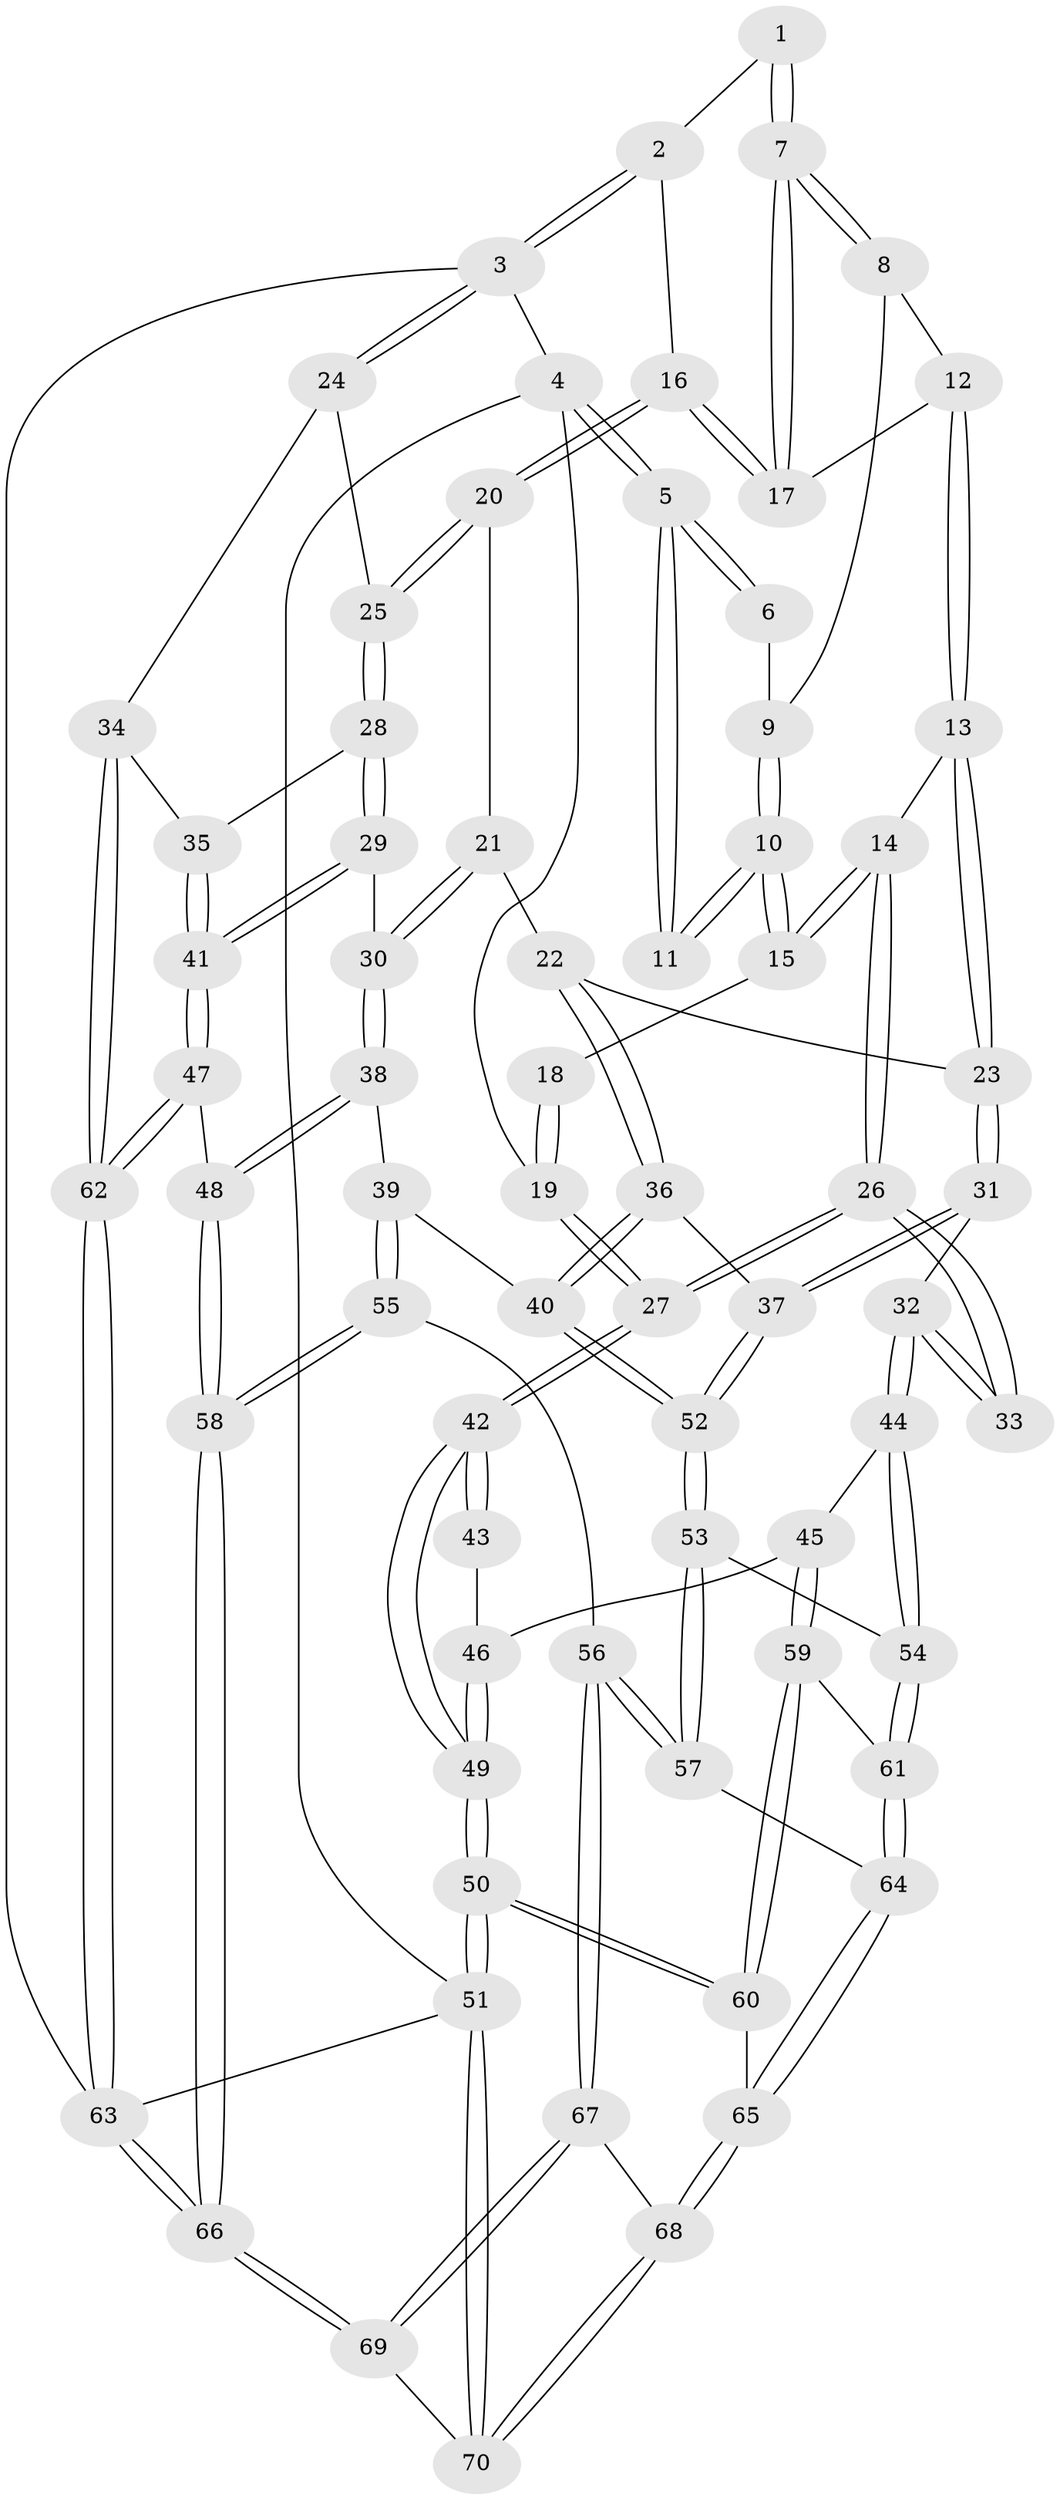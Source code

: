// Generated by graph-tools (version 1.1) at 2025/38/03/09/25 02:38:36]
// undirected, 70 vertices, 172 edges
graph export_dot {
graph [start="1"]
  node [color=gray90,style=filled];
  1 [pos="+0.6277183775288626+0"];
  2 [pos="+1+0"];
  3 [pos="+1+0"];
  4 [pos="+0+0"];
  5 [pos="+0+0"];
  6 [pos="+0.3106220752654289+0"];
  7 [pos="+0.6439617701100663+0.12984064210753576"];
  8 [pos="+0.4331476802396343+0.0275914423101466"];
  9 [pos="+0.3131593083002317+0"];
  10 [pos="+0.2648412979426661+0.18795190722701263"];
  11 [pos="+0.039619032899403044+0.049752997120161624"];
  12 [pos="+0.5038918654790178+0.1795394670171517"];
  13 [pos="+0.33155261104589495+0.31410126207383293"];
  14 [pos="+0.2811553803096751+0.2943787187684638"];
  15 [pos="+0.2650981896745506+0.23729554292639063"];
  16 [pos="+0.7388824194554644+0.22435498328302175"];
  17 [pos="+0.6459417539239658+0.13907776789770426"];
  18 [pos="+0.10317387244668824+0.18093465826072586"];
  19 [pos="+0+0.15976546129801628"];
  20 [pos="+0.7397121864906565+0.22618469432837998"];
  21 [pos="+0.5809972345568706+0.373710394856061"];
  22 [pos="+0.4756431450765672+0.4053460534685015"];
  23 [pos="+0.33184703361280055+0.3144005297562885"];
  24 [pos="+1+0.25204679234268645"];
  25 [pos="+0.8526035697756801+0.2991056922982431"];
  26 [pos="+0.190030014053947+0.3592166333556825"];
  27 [pos="+0+0.3255729714470744"];
  28 [pos="+0.8205434251561984+0.44000311547010285"];
  29 [pos="+0.7514500674147542+0.4929401511061455"];
  30 [pos="+0.716246921893473+0.5154824325485602"];
  31 [pos="+0.3238924611756411+0.5733498414599566"];
  32 [pos="+0.1919401005739478+0.5814396359636997"];
  33 [pos="+0.16562466468513676+0.45957200911794305"];
  34 [pos="+1+0.5642146216030975"];
  35 [pos="+0.8639467981275641+0.49994029099650117"];
  36 [pos="+0.48501234342518834+0.4530087528069429"];
  37 [pos="+0.3546324170884301+0.6065558283053485"];
  38 [pos="+0.6861344630460052+0.5735572786118515"];
  39 [pos="+0.599292946389907+0.6130076218705897"];
  40 [pos="+0.5428630401951722+0.5805297445454011"];
  41 [pos="+0.8785655889685173+0.6900696031862855"];
  42 [pos="+0+0.5646976329773208"];
  43 [pos="+0.0936648610144796+0.5037242364468936"];
  44 [pos="+0.17557291891145455+0.6379124546796969"];
  45 [pos="+0.11003446638215893+0.6551740078272678"];
  46 [pos="+0.046181218259785724+0.642844267321433"];
  47 [pos="+0.8865577062040358+0.7477264004894033"];
  48 [pos="+0.883265420819294+0.7483696057071354"];
  49 [pos="+0+0.6624167929959728"];
  50 [pos="+0+0.9295153485704651"];
  51 [pos="+0+1"];
  52 [pos="+0.3806434419008162+0.6833454069045755"];
  53 [pos="+0.3694045399583518+0.7187206857252079"];
  54 [pos="+0.20124378777690102+0.669082132058346"];
  55 [pos="+0.6066163991793408+0.8071427200129174"];
  56 [pos="+0.39853673372553544+0.8039779428789513"];
  57 [pos="+0.3863604815011209+0.7914726005151491"];
  58 [pos="+0.6833832552002076+0.8759835268028974"];
  59 [pos="+0.0978057448794874+0.7804581251392717"];
  60 [pos="+0+0.8518342309693744"];
  61 [pos="+0.18482601745130647+0.789940466540467"];
  62 [pos="+1+0.7914553996710239"];
  63 [pos="+1+1"];
  64 [pos="+0.2192791265602304+0.8379442086170905"];
  65 [pos="+0.19442074062972253+0.8933557631202007"];
  66 [pos="+0.668382771708618+1"];
  67 [pos="+0.39419749487367167+0.852469277619322"];
  68 [pos="+0.21174520659558602+1"];
  69 [pos="+0.4674493821262903+1"];
  70 [pos="+0.18201415999640214+1"];
  1 -- 2;
  1 -- 7;
  1 -- 7;
  2 -- 3;
  2 -- 3;
  2 -- 16;
  3 -- 4;
  3 -- 24;
  3 -- 24;
  3 -- 63;
  4 -- 5;
  4 -- 5;
  4 -- 19;
  4 -- 51;
  5 -- 6;
  5 -- 6;
  5 -- 11;
  5 -- 11;
  6 -- 9;
  7 -- 8;
  7 -- 8;
  7 -- 17;
  7 -- 17;
  8 -- 9;
  8 -- 12;
  9 -- 10;
  9 -- 10;
  10 -- 11;
  10 -- 11;
  10 -- 15;
  10 -- 15;
  12 -- 13;
  12 -- 13;
  12 -- 17;
  13 -- 14;
  13 -- 23;
  13 -- 23;
  14 -- 15;
  14 -- 15;
  14 -- 26;
  14 -- 26;
  15 -- 18;
  16 -- 17;
  16 -- 17;
  16 -- 20;
  16 -- 20;
  18 -- 19;
  18 -- 19;
  19 -- 27;
  19 -- 27;
  20 -- 21;
  20 -- 25;
  20 -- 25;
  21 -- 22;
  21 -- 30;
  21 -- 30;
  22 -- 23;
  22 -- 36;
  22 -- 36;
  23 -- 31;
  23 -- 31;
  24 -- 25;
  24 -- 34;
  25 -- 28;
  25 -- 28;
  26 -- 27;
  26 -- 27;
  26 -- 33;
  26 -- 33;
  27 -- 42;
  27 -- 42;
  28 -- 29;
  28 -- 29;
  28 -- 35;
  29 -- 30;
  29 -- 41;
  29 -- 41;
  30 -- 38;
  30 -- 38;
  31 -- 32;
  31 -- 37;
  31 -- 37;
  32 -- 33;
  32 -- 33;
  32 -- 44;
  32 -- 44;
  34 -- 35;
  34 -- 62;
  34 -- 62;
  35 -- 41;
  35 -- 41;
  36 -- 37;
  36 -- 40;
  36 -- 40;
  37 -- 52;
  37 -- 52;
  38 -- 39;
  38 -- 48;
  38 -- 48;
  39 -- 40;
  39 -- 55;
  39 -- 55;
  40 -- 52;
  40 -- 52;
  41 -- 47;
  41 -- 47;
  42 -- 43;
  42 -- 43;
  42 -- 49;
  42 -- 49;
  43 -- 46;
  44 -- 45;
  44 -- 54;
  44 -- 54;
  45 -- 46;
  45 -- 59;
  45 -- 59;
  46 -- 49;
  46 -- 49;
  47 -- 48;
  47 -- 62;
  47 -- 62;
  48 -- 58;
  48 -- 58;
  49 -- 50;
  49 -- 50;
  50 -- 51;
  50 -- 51;
  50 -- 60;
  50 -- 60;
  51 -- 70;
  51 -- 70;
  51 -- 63;
  52 -- 53;
  52 -- 53;
  53 -- 54;
  53 -- 57;
  53 -- 57;
  54 -- 61;
  54 -- 61;
  55 -- 56;
  55 -- 58;
  55 -- 58;
  56 -- 57;
  56 -- 57;
  56 -- 67;
  56 -- 67;
  57 -- 64;
  58 -- 66;
  58 -- 66;
  59 -- 60;
  59 -- 60;
  59 -- 61;
  60 -- 65;
  61 -- 64;
  61 -- 64;
  62 -- 63;
  62 -- 63;
  63 -- 66;
  63 -- 66;
  64 -- 65;
  64 -- 65;
  65 -- 68;
  65 -- 68;
  66 -- 69;
  66 -- 69;
  67 -- 68;
  67 -- 69;
  67 -- 69;
  68 -- 70;
  68 -- 70;
  69 -- 70;
}
